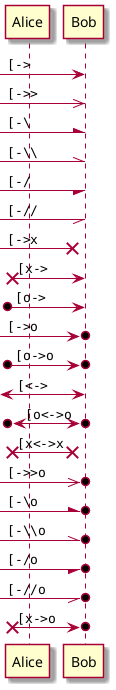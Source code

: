 @startuml

skin rose

participant Alice as a
participant Bob   as b
[->      b : ""[->   ""
[->>     b : ""[->>  ""
[-\      b : ""[-\   ""
[-\\     b : ""[-\\\\""
[-/      b : ""[-/   ""
[-//     b : ""[-//  ""
[->x     b : ""[->x  ""
[x->     b : ""[x->  ""
[o->     b : ""[o->  ""
[->o     b : ""[->o  ""
[o->o    b : ""[o->o ""
[<->     b : ""[<->  ""
[o<->o   b : ""[o<->o""
[x<->x   b : ""[x<->x""
[->>o    b : ""[->>o ""
[-\o     b : ""[-\o  ""
[-\\o    b : ""[-\\\\o""
[-/o     b : ""[-/o  ""
[-//o    b : ""[-//o ""
[x->o    b : ""[x->o ""

@enduml
